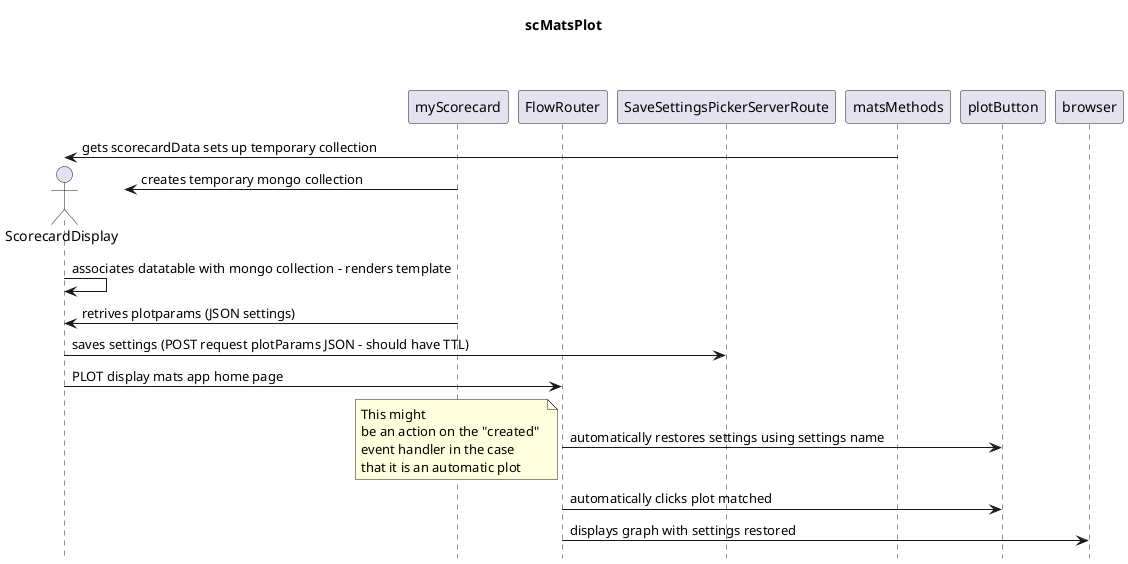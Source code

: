 
@startuml scMatsPlot
title scMatsPlot
hide footbox
actor       ScorecardDisplay as scorecard
participant myScorecard as scData
participant FlowRouter as froute
participant SaveSettingsPickerServerRoute as ssroute
participant matsMethods as matsMethods
participant plotButton  as plot

scorecard<-matsMethods: gets scorecardData sets up temporary collection
scorecard<-scData **: creates temporary mongo collection
scorecard->scorecard: associates datatable with mongo collection - renders template
scorecard<-scData: retrives plotparams (JSON settings)
scorecard->ssroute: saves settings (POST request plotParams JSON - should have TTL)
scorecard->froute: PLOT display mats app home page
froute->plot: automatically restores settings using settings name
note left: This might \nbe an action on the "created" \nevent handler in the case \nthat it is an automatic plot
froute->plot: automatically clicks plot matched
froute->browser: displays graph with settings restored
